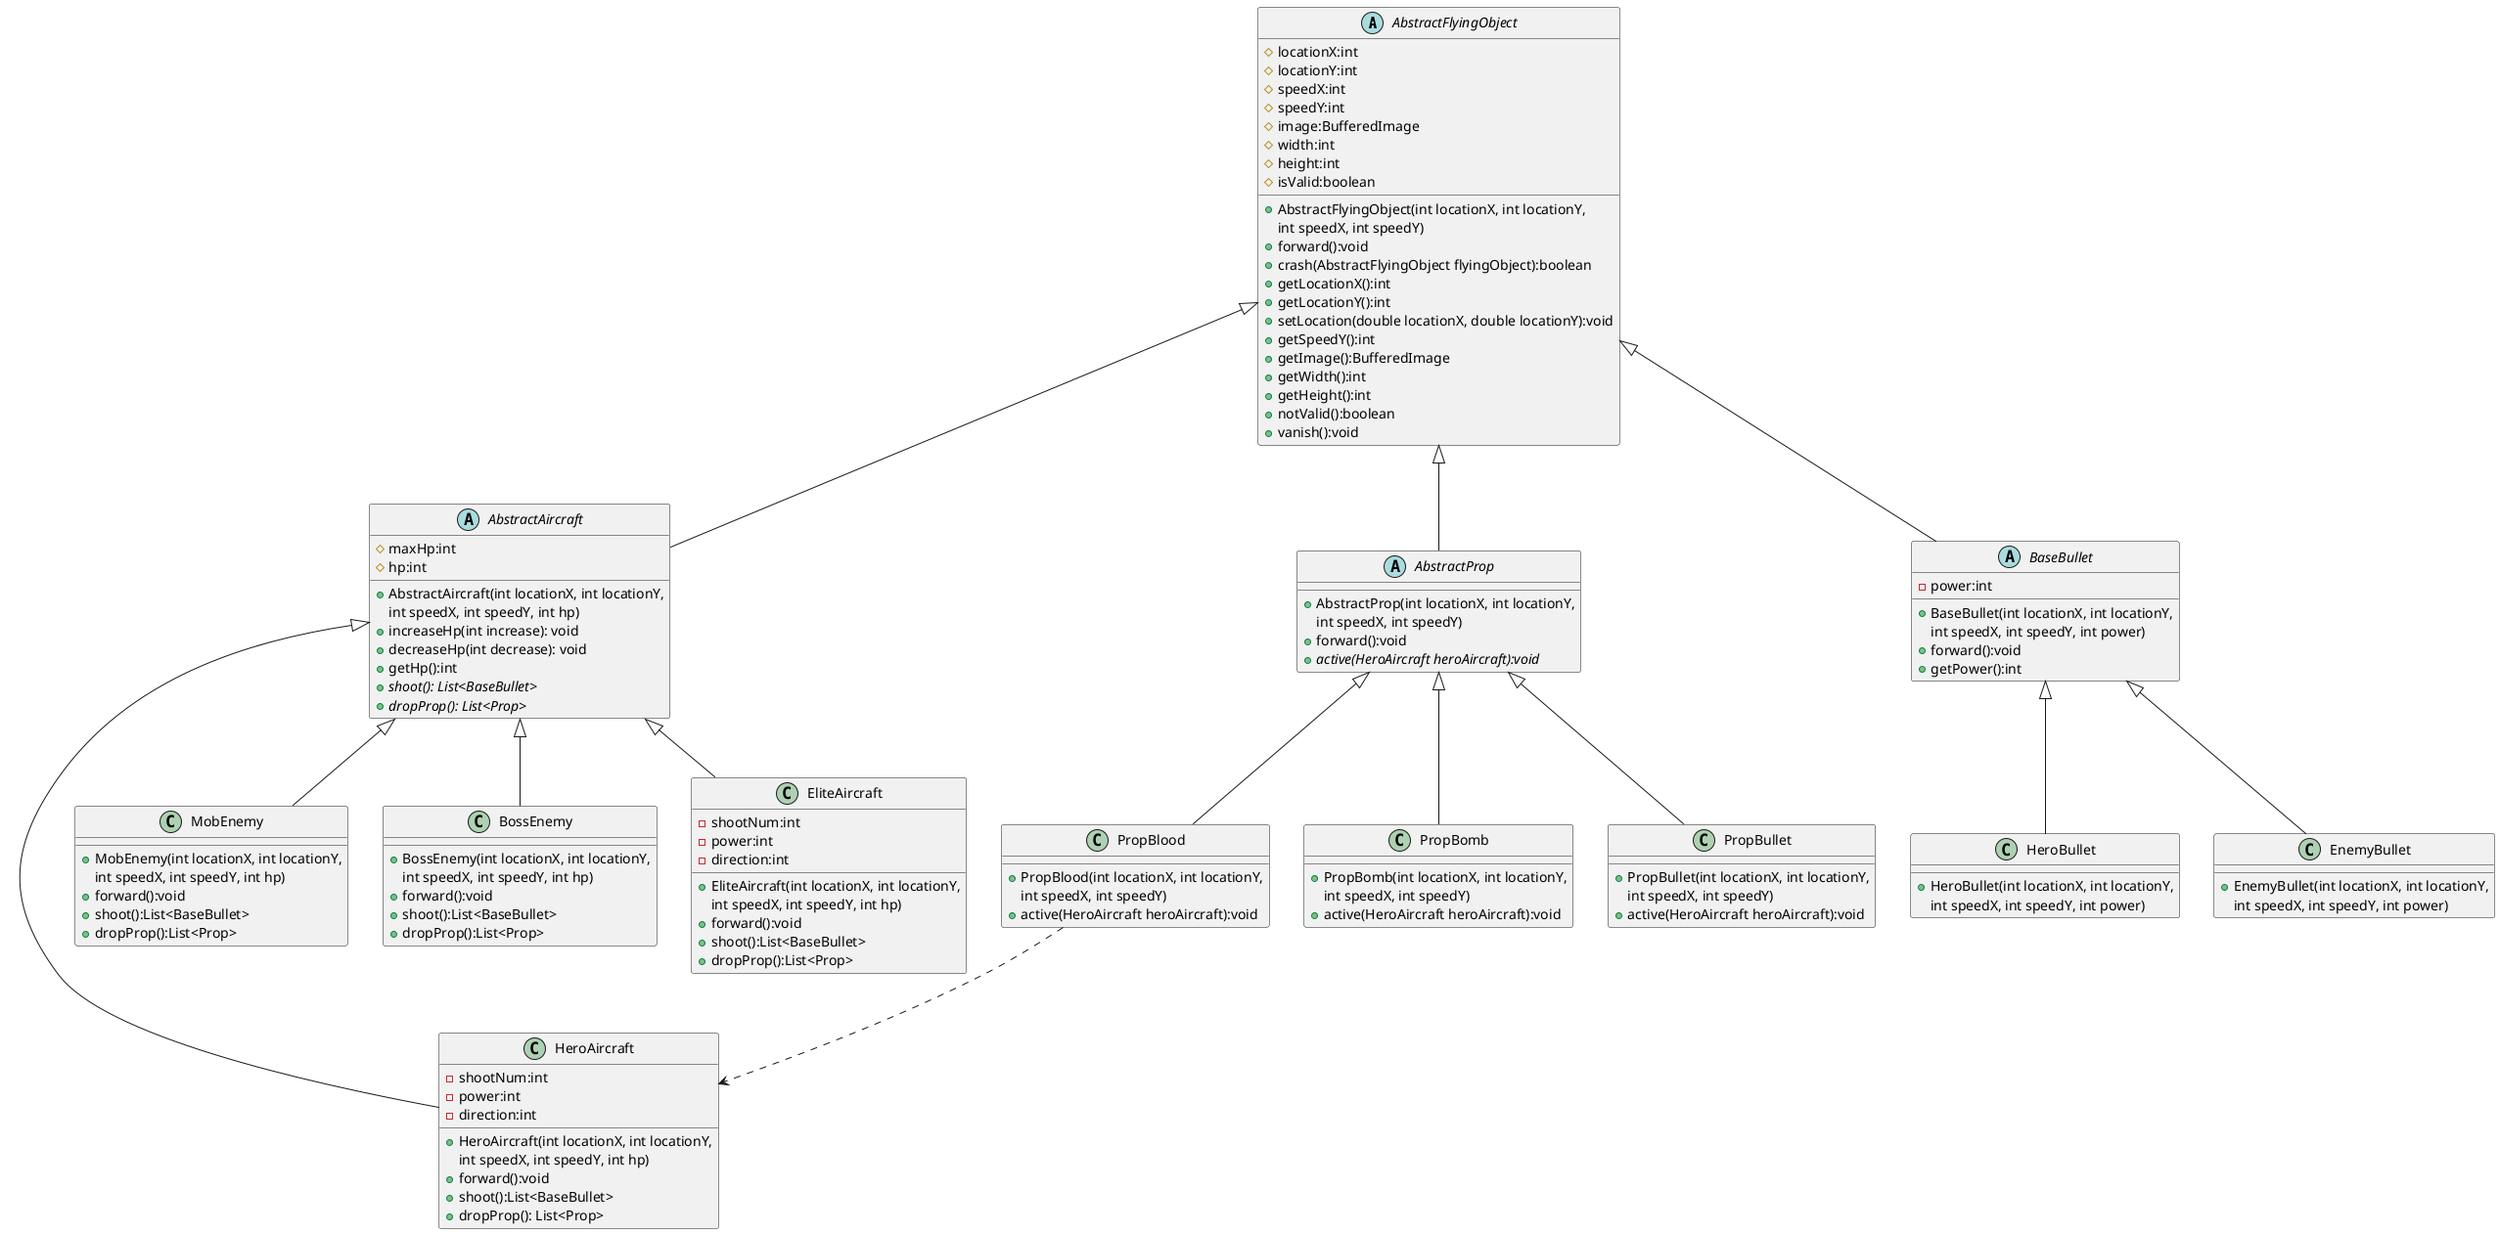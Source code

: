 @startuml
'https://plantuml.com/class-diagram

abstract class AbstractFlyingObject
{
    # locationX:int
    # locationY:int
    # speedX:int
    # speedY:int
    # image:BufferedImage
    # width:int
    # height:int
    # isValid:boolean

    + AbstractFlyingObject(int locationX, int locationY,
        int speedX, int speedY)
    + forward():void
    + crash(AbstractFlyingObject flyingObject):boolean
    + getLocationX():int
    + getLocationY():int
    + setLocation(double locationX, double locationY):void
    + getSpeedY():int
    + getImage():BufferedImage
    + getWidth():int
    + getHeight():int
    + notValid():boolean
    + vanish():void
}

abstract class AbstractAircraft
{
	# maxHp:int
    # hp:int

    + AbstractAircraft(int locationX, int locationY,
        int speedX, int speedY, int hp)
    + increaseHp(int increase): void
    + decreaseHp(int decrease): void
    + getHp():int
    + {abstract} shoot(): List<BaseBullet>
    + {abstract} dropProp(): List<Prop>
}
AbstractFlyingObject <|-- AbstractAircraft


class HeroAircraft {
    - shootNum:int
    - power:int
    - direction:int

    + HeroAircraft(int locationX, int locationY,
        int speedX, int speedY, int hp)
    + forward():void
    + shoot():List<BaseBullet>
    + dropProp(): List<Prop>
}

AbstractAircraft <|-- HeroAircraft

class MobEnemy {

    + MobEnemy(int locationX, int locationY,
        int speedX, int speedY, int hp)
    + forward():void
    + shoot():List<BaseBullet>
    + dropProp():List<Prop>
}
AbstractAircraft <|-- MobEnemy

class BossEnemy {

    + BossEnemy(int locationX, int locationY,
        int speedX, int speedY, int hp)
    + forward():void
    + shoot():List<BaseBullet>
    + dropProp():List<Prop>
}
AbstractAircraft <|-- BossEnemy

class EliteAircraft {
    - shootNum:int
    - power:int
    - direction:int

    + EliteAircraft(int locationX, int locationY,
        int speedX, int speedY, int hp)
    + forward():void
    + shoot():List<BaseBullet>
    + dropProp():List<Prop>
}
AbstractAircraft <|-- EliteAircraft

abstract class AbstractProp
{
    + AbstractProp(int locationX, int locationY,
        int speedX, int speedY)
    + forward():void
    + {abstract} active(HeroAircraft heroAircraft):void
}
AbstractFlyingObject <|-- AbstractProp

class PropBlood
{
    + PropBlood(int locationX, int locationY,
        int speedX, int speedY)
    + active(HeroAircraft heroAircraft):void
}
AbstractProp <|-- PropBlood
PropBlood ..> HeroAircraft

class PropBomb
{

    + PropBomb(int locationX, int locationY,
        int speedX, int speedY)
    + active(HeroAircraft heroAircraft):void
}
AbstractProp <|-- PropBomb

class PropBullet
{

    + PropBullet(int locationX, int locationY,
        int speedX, int speedY)
    + active(HeroAircraft heroAircraft):void
}
AbstractProp <|-- PropBullet

abstract class BaseBullet
{
    - power:int

    + BaseBullet(int locationX, int locationY,
        int speedX, int speedY, int power)
    + forward():void
	+ getPower():int
}
AbstractFlyingObject <|-- BaseBullet

class HeroBullet {
    + HeroBullet(int locationX, int locationY,
        int speedX, int speedY, int power)
}
BaseBullet <|-- HeroBullet

class EnemyBullet {
    + EnemyBullet(int locationX, int locationY,
        int speedX, int speedY, int power)
}
BaseBullet <|-- EnemyBullet

@enduml